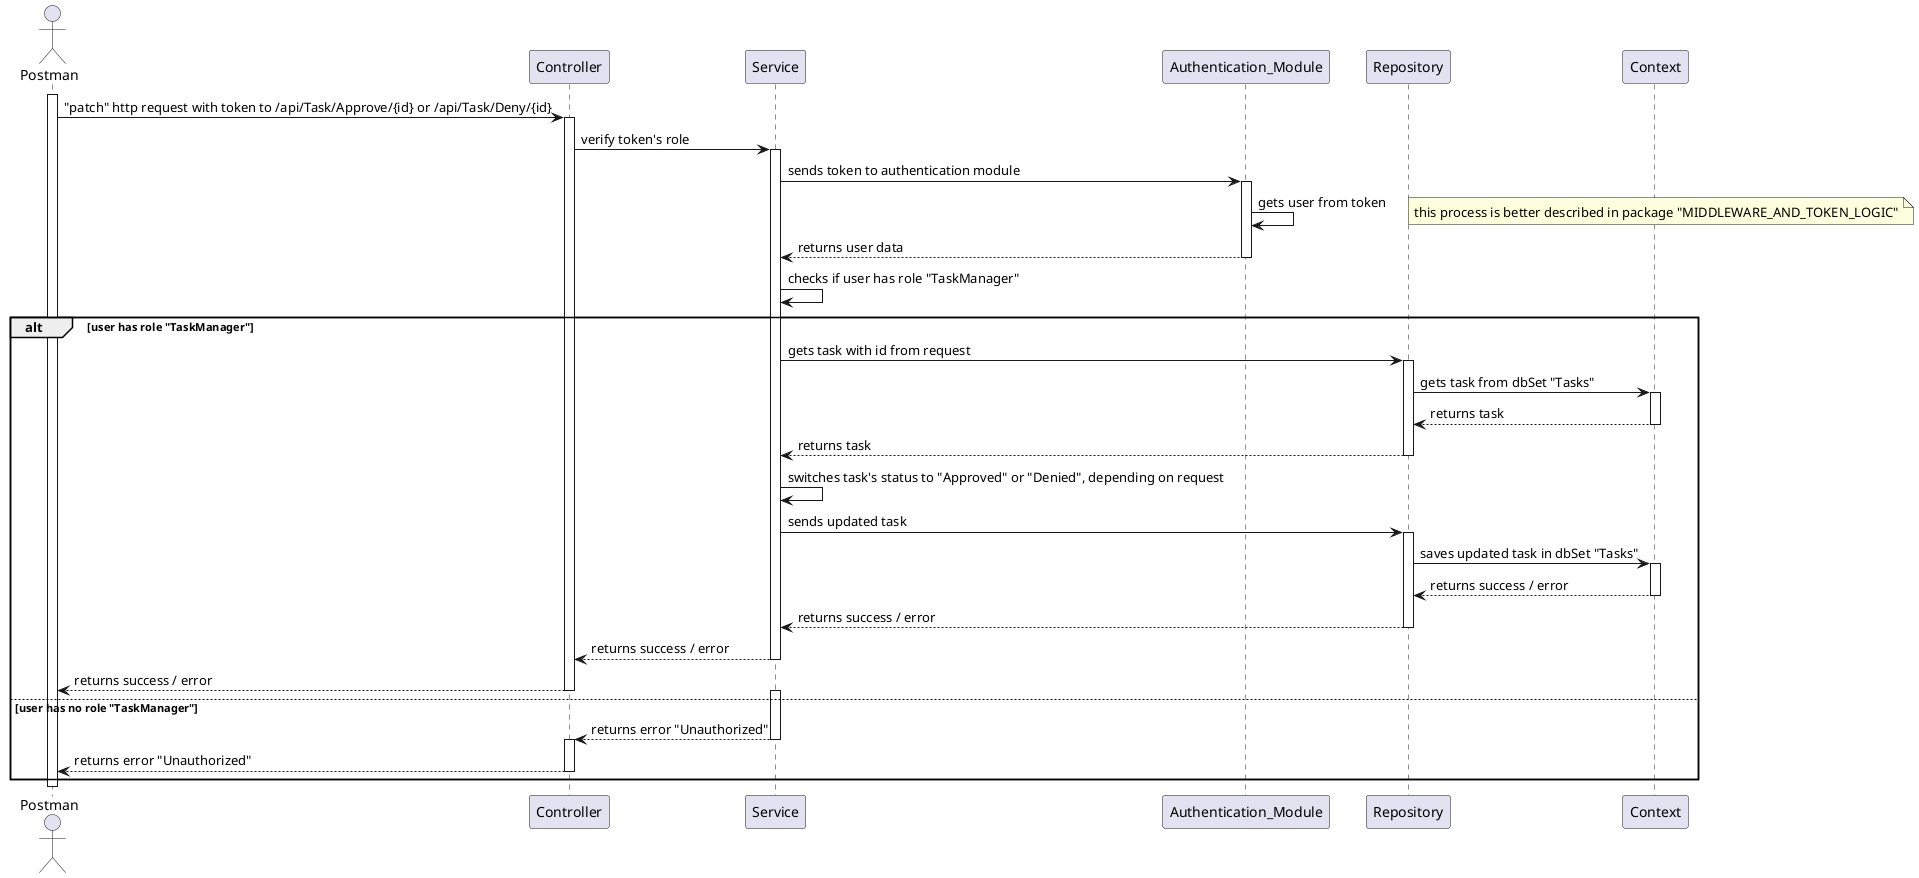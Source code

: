 @startuml

actor Postman as p
participant Controller as c
participant Service as s
participant Authentication_Module as am
participant Repository as r
participant Context as ctx

activate p
p -> c : "patch" http request with token to /api/Task/Approve/{id} or /api/Task/Deny/{id}
activate c
c -> s : verify token's role
activate s
s -> am : sends token to authentication module
activate am
am -> am : gets user from token
note right : this process is better described in package "MIDDLEWARE_AND_TOKEN_LOGIC"
am --> s : returns user data
deactivate am
s -> s : checks if user has role "TaskManager"
alt user has role "TaskManager"
s -> r : gets task with id from request
activate r
r -> ctx : gets task from dbSet "Tasks"
activate ctx
ctx --> r : returns task
deactivate ctx
r --> s : returns task
deactivate r
s -> s : switches task's status to "Approved" or "Denied", depending on request
s -> r : sends updated task
activate r
r -> ctx : saves updated task in dbSet "Tasks"
activate ctx
ctx --> r : returns success / error
deactivate ctx
r --> s : returns success / error
deactivate r
s --> c : returns success / error
deactivate s
c --> p : returns success / error
deactivate c



else user has no role "TaskManager"
activate s
s --> c : returns error "Unauthorized"
deactivate s
activate c
c --> p : returns error "Unauthorized"
deactivate c
end
deactivate p


@enduml
